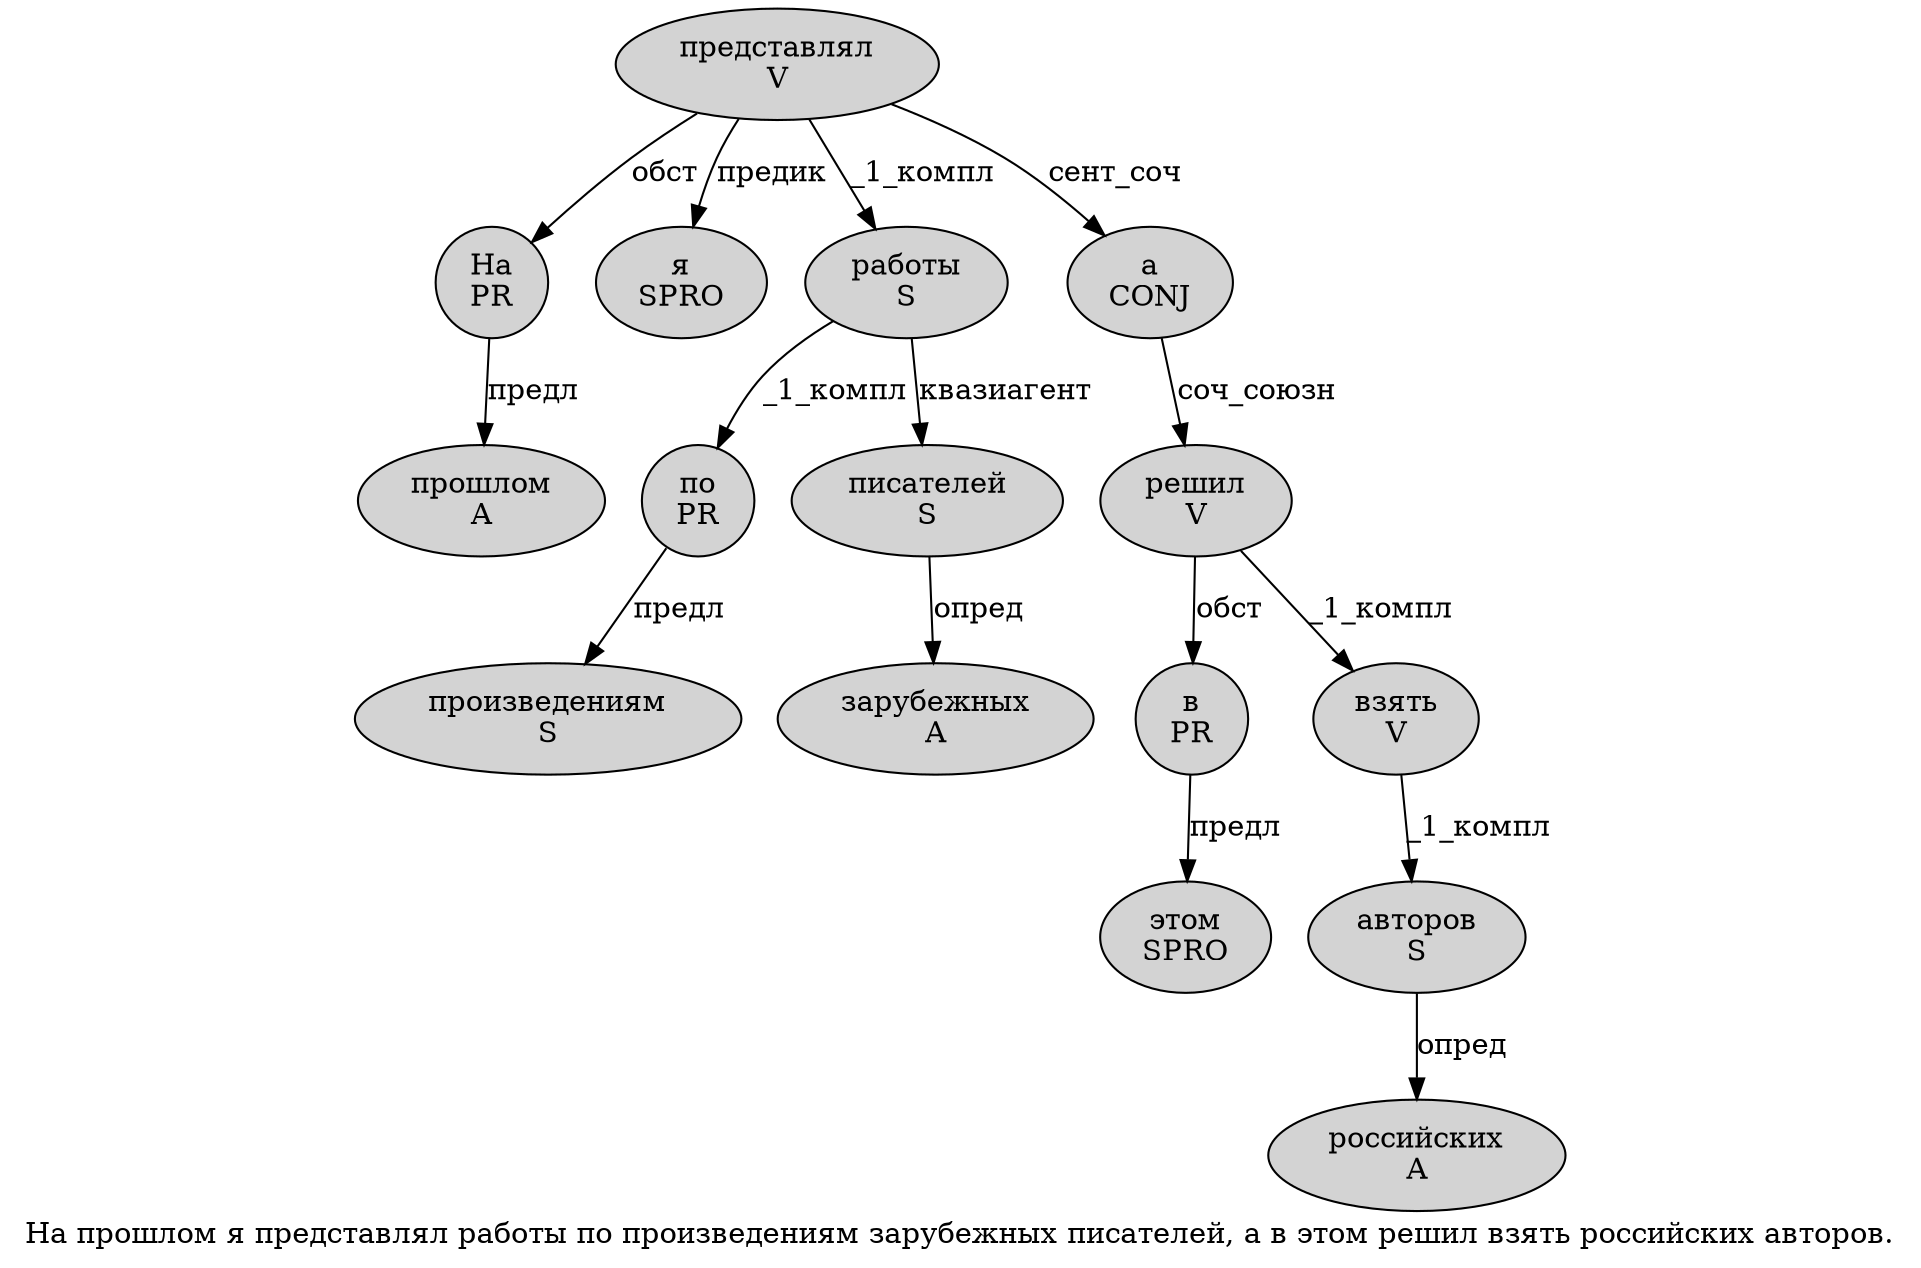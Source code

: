 digraph SENTENCE_710 {
	graph [label="На прошлом я представлял работы по произведениям зарубежных писателей, а в этом решил взять российских авторов."]
	node [style=filled]
		0 [label="На
PR" color="" fillcolor=lightgray penwidth=1 shape=ellipse]
		1 [label="прошлом
A" color="" fillcolor=lightgray penwidth=1 shape=ellipse]
		2 [label="я
SPRO" color="" fillcolor=lightgray penwidth=1 shape=ellipse]
		3 [label="представлял
V" color="" fillcolor=lightgray penwidth=1 shape=ellipse]
		4 [label="работы
S" color="" fillcolor=lightgray penwidth=1 shape=ellipse]
		5 [label="по
PR" color="" fillcolor=lightgray penwidth=1 shape=ellipse]
		6 [label="произведениям
S" color="" fillcolor=lightgray penwidth=1 shape=ellipse]
		7 [label="зарубежных
A" color="" fillcolor=lightgray penwidth=1 shape=ellipse]
		8 [label="писателей
S" color="" fillcolor=lightgray penwidth=1 shape=ellipse]
		10 [label="а
CONJ" color="" fillcolor=lightgray penwidth=1 shape=ellipse]
		11 [label="в
PR" color="" fillcolor=lightgray penwidth=1 shape=ellipse]
		12 [label="этом
SPRO" color="" fillcolor=lightgray penwidth=1 shape=ellipse]
		13 [label="решил
V" color="" fillcolor=lightgray penwidth=1 shape=ellipse]
		14 [label="взять
V" color="" fillcolor=lightgray penwidth=1 shape=ellipse]
		15 [label="российских
A" color="" fillcolor=lightgray penwidth=1 shape=ellipse]
		16 [label="авторов
S" color="" fillcolor=lightgray penwidth=1 shape=ellipse]
			0 -> 1 [label="предл"]
			4 -> 5 [label="_1_компл"]
			4 -> 8 [label="квазиагент"]
			14 -> 16 [label="_1_компл"]
			13 -> 11 [label="обст"]
			13 -> 14 [label="_1_компл"]
			8 -> 7 [label="опред"]
			3 -> 0 [label="обст"]
			3 -> 2 [label="предик"]
			3 -> 4 [label="_1_компл"]
			3 -> 10 [label="сент_соч"]
			10 -> 13 [label="соч_союзн"]
			5 -> 6 [label="предл"]
			16 -> 15 [label="опред"]
			11 -> 12 [label="предл"]
}